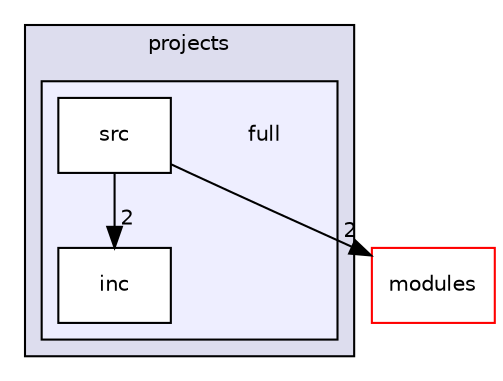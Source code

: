 digraph "muju/projects/full" {
  compound=true
  node [ fontsize="10", fontname="Helvetica"];
  edge [ labelfontsize="10", labelfontname="Helvetica"];
  subgraph clusterdir_63fcc5e612deee2d4743056c2a80dc82 {
    graph [ bgcolor="#ddddee", pencolor="black", label="projects" fontname="Helvetica", fontsize="10", URL="dir_63fcc5e612deee2d4743056c2a80dc82.html"]
  subgraph clusterdir_4bac8281dbb7c00b97c60fa12c09674f {
    graph [ bgcolor="#eeeeff", pencolor="black", label="" URL="dir_4bac8281dbb7c00b97c60fa12c09674f.html"];
    dir_4bac8281dbb7c00b97c60fa12c09674f [shape=plaintext label="full"];
    dir_4ef8995b32c2c2ed7a7e60ea1732634e [shape=box label="inc" color="black" fillcolor="white" style="filled" URL="dir_4ef8995b32c2c2ed7a7e60ea1732634e.html"];
    dir_21407344be75a6dbccd629feb6965d14 [shape=box label="src" color="black" fillcolor="white" style="filled" URL="dir_21407344be75a6dbccd629feb6965d14.html"];
  }
  }
  dir_1ccb7794244f8f401e85482fdb53bfba [shape=box label="modules" fillcolor="white" style="filled" color="red" URL="dir_1ccb7794244f8f401e85482fdb53bfba.html"];
  dir_21407344be75a6dbccd629feb6965d14->dir_4ef8995b32c2c2ed7a7e60ea1732634e [headlabel="2", labeldistance=1.5 headhref="dir_000109_000117.html"];
  dir_21407344be75a6dbccd629feb6965d14->dir_1ccb7794244f8f401e85482fdb53bfba [headlabel="2", labeldistance=1.5 headhref="dir_000109_000022.html"];
}
